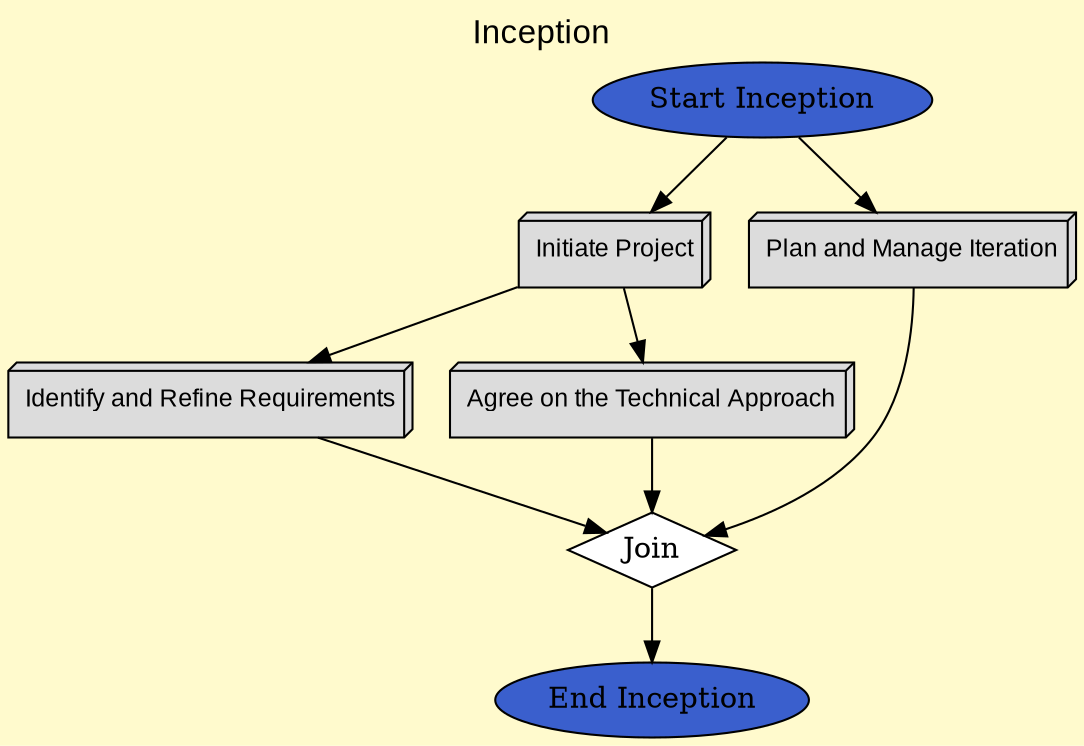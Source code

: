 digraph inception {
  graph [
    fontsize = 16,
    fontname = Arial,
    label = "Inception",
    labelloc = t,
    bgcolor = "lemonchiffon"
  ];
  
    "Phase Start 1 1 0 0 0 0 0 Inception |" -> "Phase Activity 1 1 1 0 0 0 0 Initiate Project |" [style=solid];
	"Phase Start 1 1 0 0 0 0 0 Inception |" -> "Phase Activity 1 1 2 0 0 0 0 Plan and Manage Iteration |" [style=solid];
	"Phase Activity 1 1 1 0 0 0 0 Initiate Project |" -> "Phase Activity 1 1 3 0 0 0 0 Identify and Refine Requirements |" [style=solid];
	"Phase Activity 1 1 1 0 0 0 0 Initiate Project |" -> "Phase Activity 1 1 4 0 0 0 0 Agree on the Technical Approach |" [style=solid];
	"Phase Activity 1 1 2 0 0 0 0 Plan and Manage Iteration |" -> "Phase Join 1 1 0 0 0 0 0 End access | 3 1" [style=solid];
	"Phase Activity 1 1 3 0 0 0 0 Identify and Refine Requirements |" -> "Phase Join 1 1 0 0 0 0 0 End access | 3 1" [style=solid];
	"Phase Activity 1 1 4 0 0 0 0 Agree on the Technical Approach |" -> "Phase Join 1 1 0 0 0 0 0 End access | 3 1" [style=solid];
	"Phase Join 1 1 0 0 0 0 0 End access | 3 1" -> "Phase End 1 1 0 0 0 0 0 Inception |" [style=solid];
    
	"Phase Start 1 1 0 0 0 0 0 Inception |" [shape=ellipse,label="Start Inception",fillcolor =royalblue3,style=filled];
	"Phase End 1 1 0 0 0 0 0 Inception |" [shape=ellipse,label="End Inception",fillcolor =royalblue3,style=filled];
	"Phase Join 1 1 0 0 0 0 0 End access | 3 1" [shape=diamond,label="Join",fillcolor=white,style=filled];
	
	"Phase Activity 1 1 1 0 0 0 0 Initiate Project |" [
    		shape = box3d,
    		label = "Initiate Project",
    		margin="0.11,0.11",
	   		URL = "./InitiateProject/initiateProject.html",	   	
    		fillcolor = "#DCDCDC",
    		style = filled,
    		fontname = Arial,
	   		fontsize = 12
	   		 
  		];	
	
	"Phase Activity 1 1 2 0 0 0 0 Plan and Manage Iteration |" [
    		shape = box3d,
    		label = "Plan and Manage Iteration",
    		margin="0.11,0.11",
	   		URL = "./PlanAndManageIteration/planAndManageIteration.html",	   	
    		fillcolor = "#DCDCDC",
    		style = filled,
    		fontname = Arial,
	   		fontsize = 12
	   		 
  		];
	
	"Phase Activity 1 1 3 0 0 0 0 Identify and Refine Requirements |" [
    		shape = box3d,
    		label = "Identify and Refine Requirements",
    		margin="0.11,0.11",
	   		URL = "./IdentifyAndRefineRequirements/identifyAndRefineRequirements.html",	   	
    		fillcolor = "#DCDCDC",
    		style = filled,
    		fontname = Arial,
	   		fontsize = 12
	   		 
  		];
	"Phase Activity 1 1 4 0 0 0 0 Agree on the Technical Approach |" [
    		shape = box3d,
    		label = "Agree on the Technical Approach",
    		margin="0.11,0.11",
	   		URL = "./AgreeOnTheTechnicalApproach/agreeOnTheTechnicalApproach.html",	   	
    		fillcolor = "#DCDCDC",
    		style = filled,
    		fontname = Arial,
	   		fontsize = 12
	   		 
  		];	
}